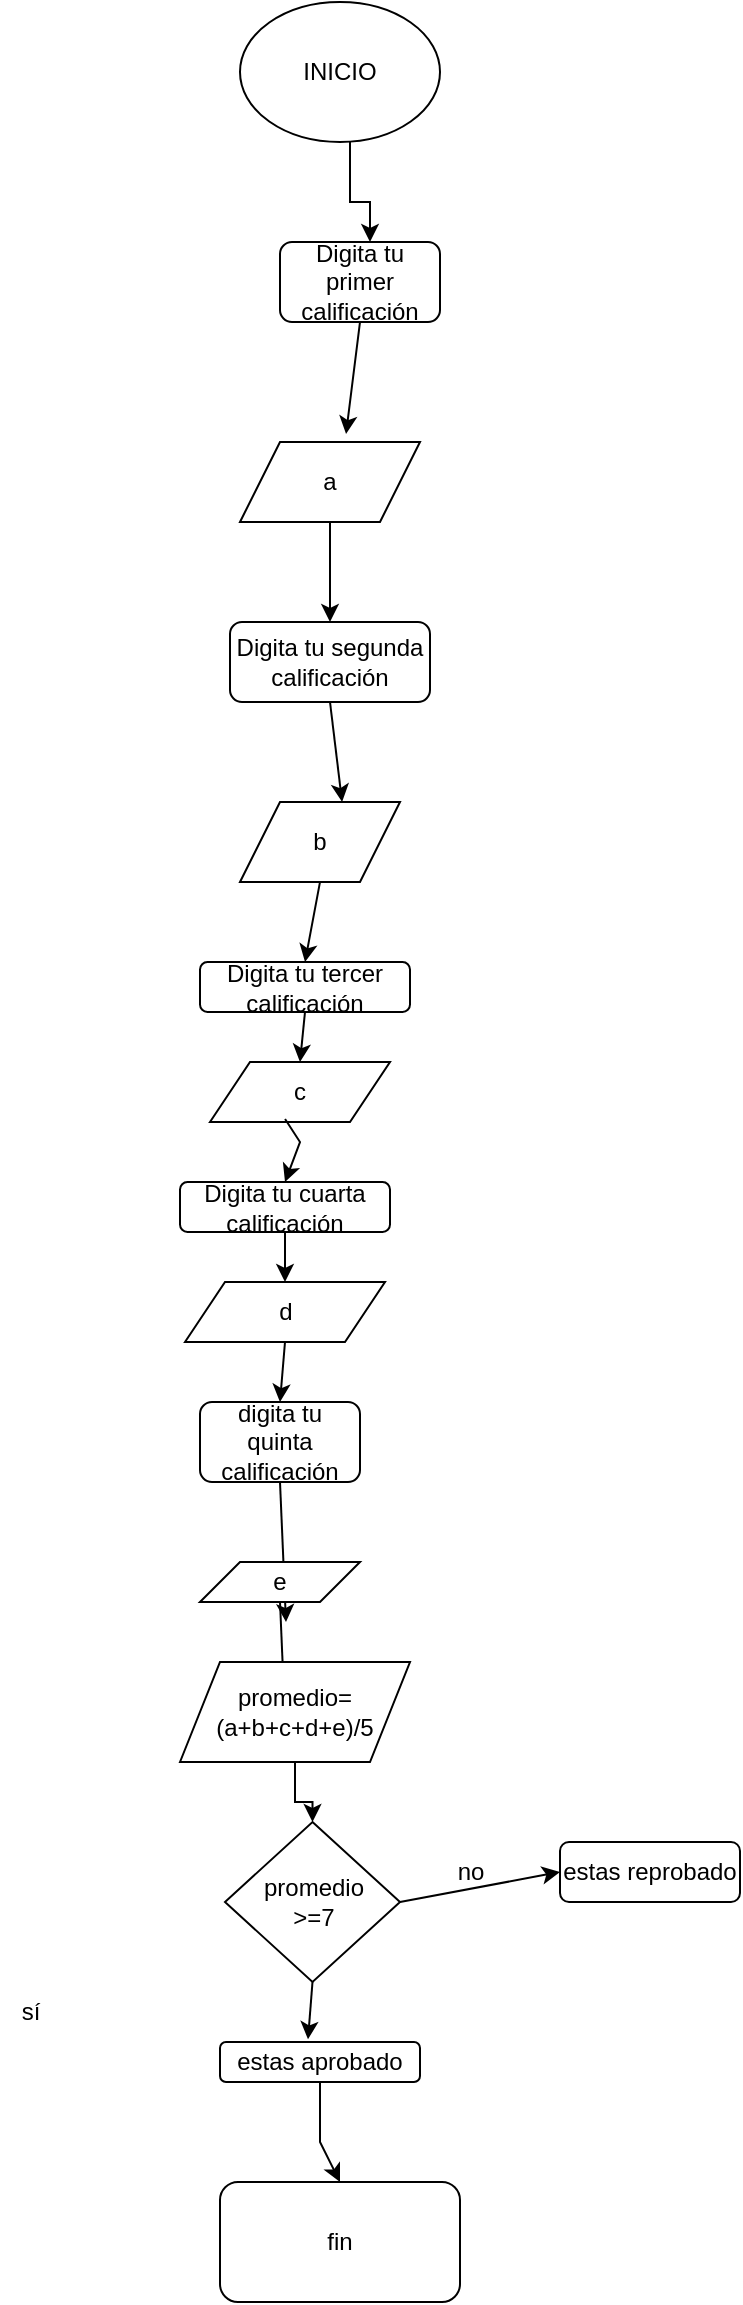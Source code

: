 <mxfile version="22.0.4" type="github" pages="2">
  <diagram id="C5RBs43oDa-KdzZeNtuy" name="Page-1">
    <mxGraphModel dx="832" dy="473" grid="1" gridSize="10" guides="1" tooltips="1" connect="1" arrows="1" fold="1" page="1" pageScale="1" pageWidth="827" pageHeight="1169" math="0" shadow="0">
      <root>
        <mxCell id="WIyWlLk6GJQsqaUBKTNV-0" />
        <mxCell id="WIyWlLk6GJQsqaUBKTNV-1" parent="WIyWlLk6GJQsqaUBKTNV-0" />
        <mxCell id="E42aVix_6HJq_jJcUlz4-3" style="edgeStyle=orthogonalEdgeStyle;rounded=0;orthogonalLoop=1;jettySize=auto;html=1;exitX=0.5;exitY=1;exitDx=0;exitDy=0;" edge="1" parent="WIyWlLk6GJQsqaUBKTNV-1">
          <mxGeometry relative="1" as="geometry">
            <mxPoint x="375" y="130" as="targetPoint" />
            <mxPoint x="365" y="50" as="sourcePoint" />
            <Array as="points">
              <mxPoint x="365" y="110" />
              <mxPoint x="375" y="110" />
            </Array>
          </mxGeometry>
        </mxCell>
        <mxCell id="E42aVix_6HJq_jJcUlz4-2" value="INICIO" style="ellipse;whiteSpace=wrap;html=1;" vertex="1" parent="WIyWlLk6GJQsqaUBKTNV-1">
          <mxGeometry x="310" y="10" width="100" height="70" as="geometry" />
        </mxCell>
        <mxCell id="E42aVix_6HJq_jJcUlz4-4" value="Digita tu primer calificación" style="rounded=1;whiteSpace=wrap;html=1;" vertex="1" parent="WIyWlLk6GJQsqaUBKTNV-1">
          <mxGeometry x="330" y="130" width="80" height="40" as="geometry" />
        </mxCell>
        <mxCell id="E42aVix_6HJq_jJcUlz4-10" value="" style="edgeStyle=none;orthogonalLoop=1;jettySize=auto;html=1;rounded=0;exitX=0.5;exitY=1;exitDx=0;exitDy=0;entryX=0.589;entryY=-0.1;entryDx=0;entryDy=0;entryPerimeter=0;" edge="1" parent="WIyWlLk6GJQsqaUBKTNV-1" source="E42aVix_6HJq_jJcUlz4-4" target="E42aVix_6HJq_jJcUlz4-11">
          <mxGeometry width="100" relative="1" as="geometry">
            <mxPoint x="360" y="270" as="sourcePoint" />
            <mxPoint x="380" y="250" as="targetPoint" />
            <Array as="points" />
          </mxGeometry>
        </mxCell>
        <mxCell id="E42aVix_6HJq_jJcUlz4-11" value="a" style="shape=parallelogram;perimeter=parallelogramPerimeter;whiteSpace=wrap;html=1;fixedSize=1;" vertex="1" parent="WIyWlLk6GJQsqaUBKTNV-1">
          <mxGeometry x="310" y="230" width="90" height="40" as="geometry" />
        </mxCell>
        <mxCell id="E42aVix_6HJq_jJcUlz4-12" value="Digita tu segunda calificación" style="rounded=1;whiteSpace=wrap;html=1;" vertex="1" parent="WIyWlLk6GJQsqaUBKTNV-1">
          <mxGeometry x="305" y="320" width="100" height="40" as="geometry" />
        </mxCell>
        <mxCell id="E42aVix_6HJq_jJcUlz4-14" value="" style="endArrow=classic;html=1;rounded=0;exitX=0.5;exitY=1;exitDx=0;exitDy=0;entryX=0.638;entryY=0;entryDx=0;entryDy=0;entryPerimeter=0;" edge="1" parent="WIyWlLk6GJQsqaUBKTNV-1" source="E42aVix_6HJq_jJcUlz4-12" target="E42aVix_6HJq_jJcUlz4-16">
          <mxGeometry width="50" height="50" relative="1" as="geometry">
            <mxPoint x="400" y="420" as="sourcePoint" />
            <mxPoint x="380" y="450" as="targetPoint" />
          </mxGeometry>
        </mxCell>
        <mxCell id="E42aVix_6HJq_jJcUlz4-15" value="" style="endArrow=classic;html=1;rounded=0;exitX=0.5;exitY=1;exitDx=0;exitDy=0;entryX=0.5;entryY=0;entryDx=0;entryDy=0;" edge="1" parent="WIyWlLk6GJQsqaUBKTNV-1" source="E42aVix_6HJq_jJcUlz4-11" target="E42aVix_6HJq_jJcUlz4-12">
          <mxGeometry width="50" height="50" relative="1" as="geometry">
            <mxPoint x="460" y="350" as="sourcePoint" />
            <mxPoint x="380" y="340" as="targetPoint" />
          </mxGeometry>
        </mxCell>
        <mxCell id="E42aVix_6HJq_jJcUlz4-16" value="b" style="shape=parallelogram;perimeter=parallelogramPerimeter;whiteSpace=wrap;html=1;fixedSize=1;" vertex="1" parent="WIyWlLk6GJQsqaUBKTNV-1">
          <mxGeometry x="310" y="410" width="80" height="40" as="geometry" />
        </mxCell>
        <mxCell id="E42aVix_6HJq_jJcUlz4-17" value="Digita tu tercer calificación" style="rounded=1;whiteSpace=wrap;html=1;" vertex="1" parent="WIyWlLk6GJQsqaUBKTNV-1">
          <mxGeometry x="290" y="490" width="105" height="25" as="geometry" />
        </mxCell>
        <mxCell id="E42aVix_6HJq_jJcUlz4-18" value="" style="endArrow=classic;html=1;rounded=0;entryX=0.5;entryY=0;entryDx=0;entryDy=0;exitX=0.5;exitY=1;exitDx=0;exitDy=0;" edge="1" parent="WIyWlLk6GJQsqaUBKTNV-1" source="E42aVix_6HJq_jJcUlz4-16" target="E42aVix_6HJq_jJcUlz4-17">
          <mxGeometry width="50" height="50" relative="1" as="geometry">
            <mxPoint x="344.5" y="500" as="sourcePoint" />
            <mxPoint x="344.5" y="530" as="targetPoint" />
          </mxGeometry>
        </mxCell>
        <mxCell id="E42aVix_6HJq_jJcUlz4-22" value="" style="endArrow=classic;html=1;rounded=0;exitX=0.5;exitY=1;exitDx=0;exitDy=0;entryX=0.5;entryY=0;entryDx=0;entryDy=0;" edge="1" parent="WIyWlLk6GJQsqaUBKTNV-1" source="E42aVix_6HJq_jJcUlz4-17" target="E42aVix_6HJq_jJcUlz4-25">
          <mxGeometry width="50" height="50" relative="1" as="geometry">
            <mxPoint x="400" y="610" as="sourcePoint" />
            <mxPoint x="340" y="580" as="targetPoint" />
          </mxGeometry>
        </mxCell>
        <mxCell id="E42aVix_6HJq_jJcUlz4-25" value="c" style="shape=parallelogram;perimeter=parallelogramPerimeter;whiteSpace=wrap;html=1;fixedSize=1;" vertex="1" parent="WIyWlLk6GJQsqaUBKTNV-1">
          <mxGeometry x="295" y="540" width="90" height="30" as="geometry" />
        </mxCell>
        <mxCell id="E42aVix_6HJq_jJcUlz4-26" value="Digita tu cuarta calificación" style="rounded=1;whiteSpace=wrap;html=1;" vertex="1" parent="WIyWlLk6GJQsqaUBKTNV-1">
          <mxGeometry x="280" y="600" width="105" height="25" as="geometry" />
        </mxCell>
        <mxCell id="E42aVix_6HJq_jJcUlz4-27" value="" style="endArrow=classic;html=1;rounded=0;exitX=0.417;exitY=0.95;exitDx=0;exitDy=0;exitPerimeter=0;entryX=0.5;entryY=0;entryDx=0;entryDy=0;" edge="1" parent="WIyWlLk6GJQsqaUBKTNV-1" source="E42aVix_6HJq_jJcUlz4-25" target="E42aVix_6HJq_jJcUlz4-26">
          <mxGeometry width="50" height="50" relative="1" as="geometry">
            <mxPoint x="440" y="650" as="sourcePoint" />
            <mxPoint x="440" y="590" as="targetPoint" />
            <Array as="points">
              <mxPoint x="340" y="580" />
            </Array>
          </mxGeometry>
        </mxCell>
        <mxCell id="E42aVix_6HJq_jJcUlz4-29" value="" style="endArrow=classic;html=1;rounded=0;entryX=0.5;entryY=0;entryDx=0;entryDy=0;exitX=0.5;exitY=1;exitDx=0;exitDy=0;" edge="1" parent="WIyWlLk6GJQsqaUBKTNV-1" source="E42aVix_6HJq_jJcUlz4-26" target="E42aVix_6HJq_jJcUlz4-32">
          <mxGeometry width="50" height="50" relative="1" as="geometry">
            <mxPoint x="330" y="665" as="sourcePoint" />
            <mxPoint x="332.5" y="690" as="targetPoint" />
          </mxGeometry>
        </mxCell>
        <mxCell id="E42aVix_6HJq_jJcUlz4-31" value="" style="endArrow=classic;html=1;rounded=0;exitX=0.5;exitY=1;exitDx=0;exitDy=0;entryX=0.5;entryY=0;entryDx=0;entryDy=0;" edge="1" parent="WIyWlLk6GJQsqaUBKTNV-1" source="E42aVix_6HJq_jJcUlz4-32" target="E42aVix_6HJq_jJcUlz4-33">
          <mxGeometry width="50" height="50" relative="1" as="geometry">
            <mxPoint x="332.5" y="720" as="sourcePoint" />
            <mxPoint x="333" y="750" as="targetPoint" />
          </mxGeometry>
        </mxCell>
        <mxCell id="E42aVix_6HJq_jJcUlz4-32" value="d" style="shape=parallelogram;perimeter=parallelogramPerimeter;whiteSpace=wrap;html=1;fixedSize=1;" vertex="1" parent="WIyWlLk6GJQsqaUBKTNV-1">
          <mxGeometry x="282.5" y="650" width="100" height="30" as="geometry" />
        </mxCell>
        <mxCell id="E42aVix_6HJq_jJcUlz4-33" value="digita tu quinta calificación" style="rounded=1;whiteSpace=wrap;html=1;" vertex="1" parent="WIyWlLk6GJQsqaUBKTNV-1">
          <mxGeometry x="290" y="710" width="80" height="40" as="geometry" />
        </mxCell>
        <mxCell id="E42aVix_6HJq_jJcUlz4-34" value="" style="endArrow=classic;html=1;rounded=0;exitX=0.5;exitY=1;exitDx=0;exitDy=0;" edge="1" parent="WIyWlLk6GJQsqaUBKTNV-1" source="E42aVix_6HJq_jJcUlz4-33">
          <mxGeometry width="50" height="50" relative="1" as="geometry">
            <mxPoint x="400" y="660" as="sourcePoint" />
            <mxPoint x="333" y="820" as="targetPoint" />
          </mxGeometry>
        </mxCell>
        <mxCell id="E42aVix_6HJq_jJcUlz4-35" value="e" style="shape=parallelogram;perimeter=parallelogramPerimeter;whiteSpace=wrap;html=1;fixedSize=1;" vertex="1" parent="WIyWlLk6GJQsqaUBKTNV-1">
          <mxGeometry x="290" y="790" width="80" height="20" as="geometry" />
        </mxCell>
        <mxCell id="E42aVix_6HJq_jJcUlz4-36" value="" style="endArrow=classic;html=1;rounded=0;exitX=0.5;exitY=1;exitDx=0;exitDy=0;" edge="1" parent="WIyWlLk6GJQsqaUBKTNV-1" source="E42aVix_6HJq_jJcUlz4-35">
          <mxGeometry width="50" height="50" relative="1" as="geometry">
            <mxPoint x="400" y="1030" as="sourcePoint" />
            <mxPoint x="333" y="880" as="targetPoint" />
          </mxGeometry>
        </mxCell>
        <mxCell id="E42aVix_6HJq_jJcUlz4-39" value="" style="edgeStyle=orthogonalEdgeStyle;rounded=0;orthogonalLoop=1;jettySize=auto;html=1;" edge="1" parent="WIyWlLk6GJQsqaUBKTNV-1" source="E42aVix_6HJq_jJcUlz4-37" target="E42aVix_6HJq_jJcUlz4-38">
          <mxGeometry relative="1" as="geometry" />
        </mxCell>
        <mxCell id="E42aVix_6HJq_jJcUlz4-37" value="promedio=(a+b+c+d+e)/5" style="shape=parallelogram;perimeter=parallelogramPerimeter;whiteSpace=wrap;html=1;fixedSize=1;" vertex="1" parent="WIyWlLk6GJQsqaUBKTNV-1">
          <mxGeometry x="280" y="840" width="115" height="50" as="geometry" />
        </mxCell>
        <mxCell id="E42aVix_6HJq_jJcUlz4-38" value="promedio&lt;br&gt;&amp;gt;=7" style="rhombus;whiteSpace=wrap;html=1;" vertex="1" parent="WIyWlLk6GJQsqaUBKTNV-1">
          <mxGeometry x="302.5" y="920" width="87.5" height="80" as="geometry" />
        </mxCell>
        <mxCell id="E42aVix_6HJq_jJcUlz4-40" value="" style="endArrow=classic;html=1;rounded=0;exitX=0.5;exitY=1;exitDx=0;exitDy=0;entryX=0.44;entryY=-0.067;entryDx=0;entryDy=0;entryPerimeter=0;" edge="1" parent="WIyWlLk6GJQsqaUBKTNV-1" source="E42aVix_6HJq_jJcUlz4-38" target="E42aVix_6HJq_jJcUlz4-42">
          <mxGeometry width="50" height="50" relative="1" as="geometry">
            <mxPoint x="400" y="1110" as="sourcePoint" />
            <mxPoint x="343" y="1100" as="targetPoint" />
          </mxGeometry>
        </mxCell>
        <mxCell id="E42aVix_6HJq_jJcUlz4-41" value="" style="endArrow=classic;html=1;rounded=0;exitX=1;exitY=0.5;exitDx=0;exitDy=0;entryX=0;entryY=0.5;entryDx=0;entryDy=0;" edge="1" parent="WIyWlLk6GJQsqaUBKTNV-1" source="E42aVix_6HJq_jJcUlz4-38" target="E42aVix_6HJq_jJcUlz4-45">
          <mxGeometry width="50" height="50" relative="1" as="geometry">
            <mxPoint x="400" y="1110" as="sourcePoint" />
            <mxPoint x="480" y="1040" as="targetPoint" />
            <Array as="points" />
          </mxGeometry>
        </mxCell>
        <mxCell id="E42aVix_6HJq_jJcUlz4-42" value="estas aprobado" style="rounded=1;whiteSpace=wrap;html=1;" vertex="1" parent="WIyWlLk6GJQsqaUBKTNV-1">
          <mxGeometry x="300" y="1030" width="100" height="20" as="geometry" />
        </mxCell>
        <mxCell id="E42aVix_6HJq_jJcUlz4-43" value="sí" style="text;html=1;align=center;verticalAlign=middle;resizable=0;points=[];autosize=1;strokeColor=none;fillColor=none;" vertex="1" parent="WIyWlLk6GJQsqaUBKTNV-1">
          <mxGeometry x="190" y="1000" width="30" height="30" as="geometry" />
        </mxCell>
        <mxCell id="E42aVix_6HJq_jJcUlz4-44" value="no" style="text;html=1;align=center;verticalAlign=middle;resizable=0;points=[];autosize=1;strokeColor=none;fillColor=none;" vertex="1" parent="WIyWlLk6GJQsqaUBKTNV-1">
          <mxGeometry x="405" y="930" width="40" height="30" as="geometry" />
        </mxCell>
        <mxCell id="E42aVix_6HJq_jJcUlz4-45" value="estas reprobado" style="rounded=1;whiteSpace=wrap;html=1;" vertex="1" parent="WIyWlLk6GJQsqaUBKTNV-1">
          <mxGeometry x="470" y="930" width="90" height="30" as="geometry" />
        </mxCell>
        <mxCell id="E42aVix_6HJq_jJcUlz4-46" value="" style="endArrow=classic;html=1;rounded=0;exitX=0.5;exitY=1;exitDx=0;exitDy=0;entryX=0.5;entryY=0;entryDx=0;entryDy=0;" edge="1" parent="WIyWlLk6GJQsqaUBKTNV-1" source="E42aVix_6HJq_jJcUlz4-42" target="E42aVix_6HJq_jJcUlz4-50">
          <mxGeometry width="50" height="50" relative="1" as="geometry">
            <mxPoint x="400" y="1110" as="sourcePoint" />
            <mxPoint x="490" y="1060" as="targetPoint" />
            <Array as="points">
              <mxPoint x="350" y="1080" />
            </Array>
          </mxGeometry>
        </mxCell>
        <mxCell id="E42aVix_6HJq_jJcUlz4-50" value="fin" style="rounded=1;whiteSpace=wrap;html=1;" vertex="1" parent="WIyWlLk6GJQsqaUBKTNV-1">
          <mxGeometry x="300" y="1100" width="120" height="60" as="geometry" />
        </mxCell>
      </root>
    </mxGraphModel>
  </diagram>
  <diagram id="JmmVOke3Itu-Lj39Zwj0" name="Página-2">
    <mxGraphModel dx="832" dy="473" grid="1" gridSize="10" guides="1" tooltips="1" connect="1" arrows="1" fold="1" page="1" pageScale="1" pageWidth="827" pageHeight="1169" math="0" shadow="0">
      <root>
        <mxCell id="0" />
        <mxCell id="1" parent="0" />
        <mxCell id="rlxUiw-dlgR52jeXg3i_-1" value="INICIO" style="ellipse;whiteSpace=wrap;html=1;" vertex="1" parent="1">
          <mxGeometry x="320" y="10" width="120" height="80" as="geometry" />
        </mxCell>
        <mxCell id="rlxUiw-dlgR52jeXg3i_-2" value="" style="endArrow=classic;html=1;rounded=0;exitX=0.5;exitY=1;exitDx=0;exitDy=0;" edge="1" parent="1" source="rlxUiw-dlgR52jeXg3i_-1" target="rlxUiw-dlgR52jeXg3i_-3">
          <mxGeometry width="50" height="50" relative="1" as="geometry">
            <mxPoint x="390" y="250" as="sourcePoint" />
            <mxPoint x="380" y="150" as="targetPoint" />
          </mxGeometry>
        </mxCell>
        <mxCell id="rlxUiw-dlgR52jeXg3i_-3" value="Hola mundo" style="rounded=1;whiteSpace=wrap;html=1;" vertex="1" parent="1">
          <mxGeometry x="320" y="130" width="120" height="60" as="geometry" />
        </mxCell>
        <mxCell id="rlxUiw-dlgR52jeXg3i_-4" value="" style="endArrow=classic;html=1;rounded=0;exitX=0.5;exitY=1;exitDx=0;exitDy=0;entryX=0.5;entryY=0;entryDx=0;entryDy=0;" edge="1" parent="1" source="rlxUiw-dlgR52jeXg3i_-3" target="rlxUiw-dlgR52jeXg3i_-5">
          <mxGeometry width="50" height="50" relative="1" as="geometry">
            <mxPoint x="390" y="250" as="sourcePoint" />
            <mxPoint x="380" y="230" as="targetPoint" />
          </mxGeometry>
        </mxCell>
        <mxCell id="rlxUiw-dlgR52jeXg3i_-5" value="Fin" style="ellipse;whiteSpace=wrap;html=1;" vertex="1" parent="1">
          <mxGeometry x="320" y="250" width="120" height="80" as="geometry" />
        </mxCell>
      </root>
    </mxGraphModel>
  </diagram>
</mxfile>
